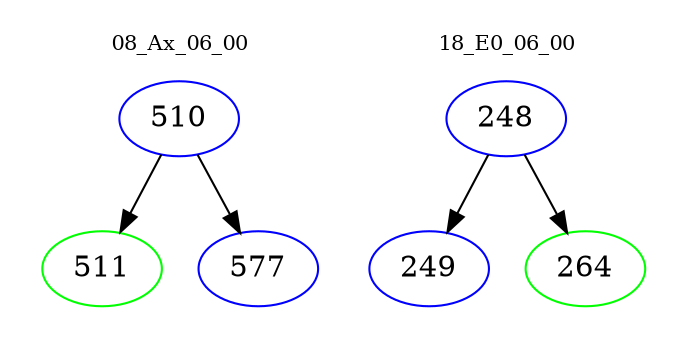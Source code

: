 digraph{
subgraph cluster_0 {
color = white
label = "08_Ax_06_00";
fontsize=10;
T0_510 [label="510", color="blue"]
T0_510 -> T0_511 [color="black"]
T0_511 [label="511", color="green"]
T0_510 -> T0_577 [color="black"]
T0_577 [label="577", color="blue"]
}
subgraph cluster_1 {
color = white
label = "18_E0_06_00";
fontsize=10;
T1_248 [label="248", color="blue"]
T1_248 -> T1_249 [color="black"]
T1_249 [label="249", color="blue"]
T1_248 -> T1_264 [color="black"]
T1_264 [label="264", color="green"]
}
}
